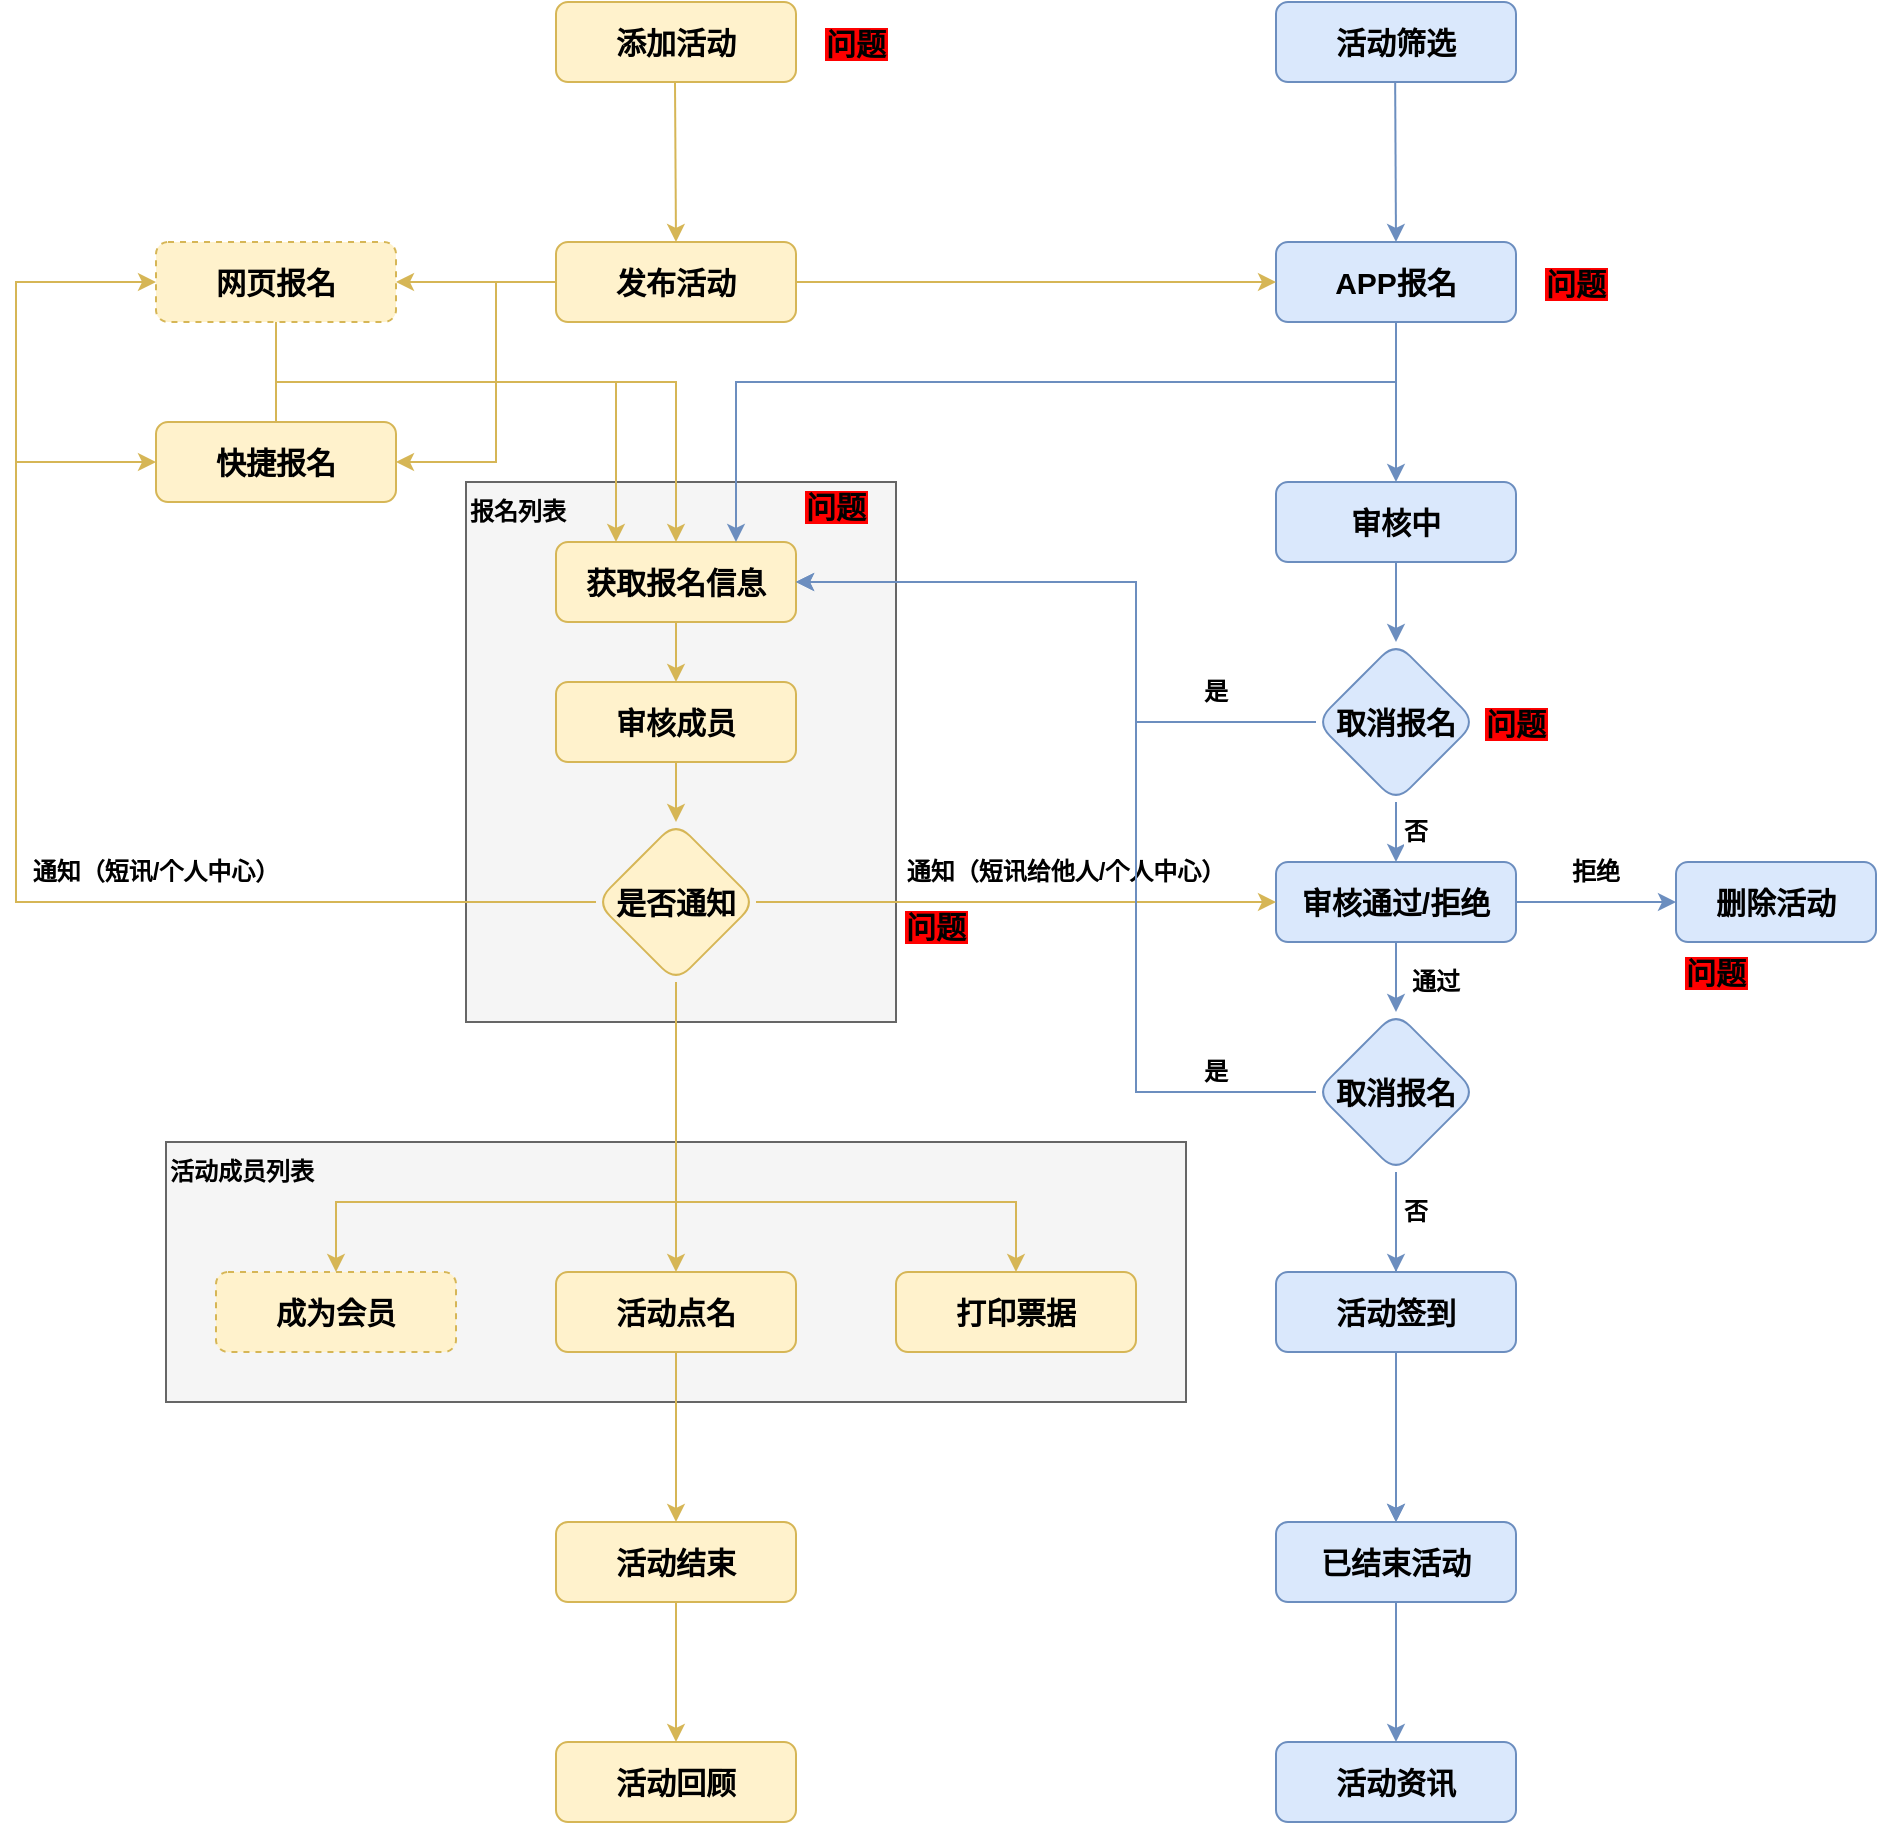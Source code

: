 <mxfile version="16.0.0" type="github">
  <diagram id="C5RBs43oDa-KdzZeNtuy" name="Page-1">
    <mxGraphModel dx="1650" dy="503" grid="1" gridSize="10" guides="1" tooltips="1" connect="1" arrows="1" fold="1" page="1" pageScale="1" pageWidth="827" pageHeight="1169" background="#ffffff" math="0" shadow="0">
      <root>
        <mxCell id="WIyWlLk6GJQsqaUBKTNV-0" />
        <mxCell id="WIyWlLk6GJQsqaUBKTNV-1" parent="WIyWlLk6GJQsqaUBKTNV-0" />
        <mxCell id="WX159TqEyCOsGKeHhvjS-75" value="" style="rounded=1;whiteSpace=wrap;html=1;labelBackgroundColor=#FFFFFF;labelBorderColor=none;fontSize=12;strokeColor=#666666;strokeWidth=1;arcSize=0;fillColor=#f5f5f5;fontColor=#000000;" parent="WIyWlLk6GJQsqaUBKTNV-1" vertex="1">
          <mxGeometry x="-35" y="650" width="510" height="130" as="geometry" />
        </mxCell>
        <mxCell id="WX159TqEyCOsGKeHhvjS-63" value="" style="rounded=1;whiteSpace=wrap;html=1;labelBackgroundColor=#FFFFFF;labelBorderColor=none;fontSize=12;strokeColor=#666666;strokeWidth=1;arcSize=0;fillColor=#f5f5f5;fontColor=#000000;" parent="WIyWlLk6GJQsqaUBKTNV-1" vertex="1">
          <mxGeometry x="115" y="320" width="215" height="270" as="geometry" />
        </mxCell>
        <mxCell id="WIyWlLk6GJQsqaUBKTNV-3" value="添加活动" style="rounded=1;whiteSpace=wrap;html=1;fontSize=15;glass=0;strokeWidth=1;shadow=0;fontStyle=1;fillColor=#fff2cc;strokeColor=#d6b656;fontColor=#000000;" parent="WIyWlLk6GJQsqaUBKTNV-1" vertex="1">
          <mxGeometry x="160" y="80" width="120" height="40" as="geometry" />
        </mxCell>
        <mxCell id="WX159TqEyCOsGKeHhvjS-19" value="" style="edgeStyle=orthogonalEdgeStyle;rounded=0;orthogonalLoop=1;jettySize=auto;html=1;fontSize=12;fillColor=#fff2cc;strokeColor=#d6b656;entryX=1;entryY=0.5;entryDx=0;entryDy=0;fontColor=#000000;" parent="WIyWlLk6GJQsqaUBKTNV-1" source="WIyWlLk6GJQsqaUBKTNV-7" target="WX159TqEyCOsGKeHhvjS-20" edge="1">
          <mxGeometry relative="1" as="geometry">
            <mxPoint x="80" y="220" as="targetPoint" />
          </mxGeometry>
        </mxCell>
        <mxCell id="WX159TqEyCOsGKeHhvjS-29" value="" style="edgeStyle=orthogonalEdgeStyle;rounded=0;orthogonalLoop=1;jettySize=auto;html=1;fontSize=12;endArrow=classic;endFill=1;fillColor=#fff2cc;strokeColor=#d6b656;fontColor=#000000;" parent="WIyWlLk6GJQsqaUBKTNV-1" source="WIyWlLk6GJQsqaUBKTNV-7" target="WX159TqEyCOsGKeHhvjS-28" edge="1">
          <mxGeometry relative="1" as="geometry">
            <Array as="points">
              <mxPoint x="130" y="220" />
              <mxPoint x="130" y="310" />
            </Array>
          </mxGeometry>
        </mxCell>
        <mxCell id="WIyWlLk6GJQsqaUBKTNV-7" value="发布活动" style="rounded=1;whiteSpace=wrap;html=1;fontSize=15;glass=0;strokeWidth=1;shadow=0;fillColor=#fff2cc;strokeColor=#d6b656;fontStyle=1;fontColor=#000000;" parent="WIyWlLk6GJQsqaUBKTNV-1" vertex="1">
          <mxGeometry x="160" y="200" width="120" height="40" as="geometry" />
        </mxCell>
        <mxCell id="WX159TqEyCOsGKeHhvjS-12" value="问题" style="swimlane;fontSize=15;gradientColor=none;opacity=0;fontStyle=1;labelBorderColor=none;labelBackgroundColor=#FF0000;fontColor=#000000;" parent="WIyWlLk6GJQsqaUBKTNV-1" vertex="1" collapsed="1">
          <mxGeometry x="280" y="88.5" width="60" height="23" as="geometry">
            <mxRectangle x="280" y="88.5" width="220" height="170" as="alternateBounds" />
          </mxGeometry>
        </mxCell>
        <mxCell id="WX159TqEyCOsGKeHhvjS-13" value="1. 编辑项重新设计&lt;b&gt;【见详细流程图】&lt;/b&gt;&lt;br&gt;（1）活动基本信息&lt;br&gt;（2）报名填报信息&lt;br&gt;（3）活动限制条件&lt;br&gt;&lt;br&gt;2. 编辑排版重新设计&lt;b&gt;【见蓝湖】&lt;/b&gt;&lt;br&gt;（1）增加封面图、增加排版&amp;nbsp;" style="rounded=0;whiteSpace=wrap;html=1;fontSize=12;gradientColor=none;opacity=0;align=left;verticalAlign=top;" parent="WX159TqEyCOsGKeHhvjS-12" vertex="1">
          <mxGeometry x="20" y="30" width="240" height="110" as="geometry" />
        </mxCell>
        <mxCell id="WX159TqEyCOsGKeHhvjS-14" value="活动筛选" style="rounded=1;whiteSpace=wrap;html=1;fontSize=15;glass=0;strokeWidth=1;shadow=0;fontStyle=1;fillColor=#dae8fc;strokeColor=#6c8ebf;fontColor=#000000;" parent="WIyWlLk6GJQsqaUBKTNV-1" vertex="1">
          <mxGeometry x="520" y="80" width="120" height="40" as="geometry" />
        </mxCell>
        <mxCell id="WX159TqEyCOsGKeHhvjS-34" value="" style="edgeStyle=orthogonalEdgeStyle;rounded=0;orthogonalLoop=1;jettySize=auto;html=1;fontSize=12;endArrow=classic;endFill=1;fillColor=#dae8fc;strokeColor=#6c8ebf;entryX=0.5;entryY=0;entryDx=0;entryDy=0;fontColor=#000000;" parent="WIyWlLk6GJQsqaUBKTNV-1" source="WX159TqEyCOsGKeHhvjS-17" target="WX159TqEyCOsGKeHhvjS-92" edge="1">
          <mxGeometry relative="1" as="geometry" />
        </mxCell>
        <mxCell id="WX159TqEyCOsGKeHhvjS-17" value="APP报名" style="rounded=1;whiteSpace=wrap;html=1;fontSize=15;glass=0;strokeWidth=1;shadow=0;fontStyle=1;fillColor=#dae8fc;strokeColor=#6c8ebf;fontColor=#000000;" parent="WIyWlLk6GJQsqaUBKTNV-1" vertex="1">
          <mxGeometry x="520" y="200" width="120" height="40" as="geometry" />
        </mxCell>
        <mxCell id="WX159TqEyCOsGKeHhvjS-20" value="网页报名" style="rounded=1;whiteSpace=wrap;html=1;fontSize=15;glass=0;strokeWidth=1;shadow=0;fillColor=#fff2cc;strokeColor=#d6b656;fontStyle=1;dashed=1;fontColor=#000000;" parent="WIyWlLk6GJQsqaUBKTNV-1" vertex="1">
          <mxGeometry x="-40" y="200" width="120" height="40" as="geometry" />
        </mxCell>
        <mxCell id="WX159TqEyCOsGKeHhvjS-21" value="" style="endArrow=classic;html=1;rounded=0;fontSize=12;entryX=0.5;entryY=0;entryDx=0;entryDy=0;fillColor=#dae8fc;strokeColor=#6c8ebf;fontColor=#000000;" parent="WIyWlLk6GJQsqaUBKTNV-1" target="WX159TqEyCOsGKeHhvjS-17" edge="1">
          <mxGeometry width="50" height="50" relative="1" as="geometry">
            <mxPoint x="579.58" y="120" as="sourcePoint" />
            <mxPoint x="580" y="200" as="targetPoint" />
          </mxGeometry>
        </mxCell>
        <mxCell id="WX159TqEyCOsGKeHhvjS-27" value="" style="endArrow=classic;html=1;rounded=0;fontSize=12;fillColor=#fff2cc;strokeColor=#d6b656;entryX=0.5;entryY=0;entryDx=0;entryDy=0;fontColor=#000000;" parent="WIyWlLk6GJQsqaUBKTNV-1" target="WIyWlLk6GJQsqaUBKTNV-7" edge="1">
          <mxGeometry width="50" height="50" relative="1" as="geometry">
            <mxPoint x="219.5" y="120" as="sourcePoint" />
            <mxPoint x="219.5" y="190" as="targetPoint" />
          </mxGeometry>
        </mxCell>
        <mxCell id="WX159TqEyCOsGKeHhvjS-28" value="快捷报名" style="whiteSpace=wrap;html=1;fontSize=15;fillColor=#fff2cc;strokeColor=#d6b656;rounded=1;glass=0;strokeWidth=1;shadow=0;fontStyle=1;fontColor=#000000;" parent="WIyWlLk6GJQsqaUBKTNV-1" vertex="1">
          <mxGeometry x="-40" y="290" width="120" height="40" as="geometry" />
        </mxCell>
        <mxCell id="WX159TqEyCOsGKeHhvjS-31" value="审核成员" style="whiteSpace=wrap;html=1;fontSize=15;fillColor=#fff2cc;strokeColor=#d6b656;rounded=1;glass=0;strokeWidth=1;shadow=0;fontStyle=1;fontColor=#000000;" parent="WIyWlLk6GJQsqaUBKTNV-1" vertex="1">
          <mxGeometry x="160" y="420" width="120" height="40" as="geometry" />
        </mxCell>
        <mxCell id="WX159TqEyCOsGKeHhvjS-81" value="" style="edgeStyle=orthogonalEdgeStyle;rounded=0;orthogonalLoop=1;jettySize=auto;html=1;fontSize=12;endArrow=classic;endFill=1;fillColor=#dae8fc;strokeColor=#6c8ebf;exitX=0.5;exitY=1;exitDx=0;exitDy=0;fontColor=#000000;" parent="WIyWlLk6GJQsqaUBKTNV-1" source="WX159TqEyCOsGKeHhvjS-84" target="WX159TqEyCOsGKeHhvjS-80" edge="1">
          <mxGeometry relative="1" as="geometry" />
        </mxCell>
        <mxCell id="WX159TqEyCOsGKeHhvjS-85" value="" style="edgeStyle=orthogonalEdgeStyle;rounded=0;orthogonalLoop=1;jettySize=auto;html=1;fontSize=12;endArrow=classic;endFill=1;fillColor=#dae8fc;strokeColor=#6c8ebf;entryX=0.5;entryY=0;entryDx=0;entryDy=0;fontColor=#000000;" parent="WIyWlLk6GJQsqaUBKTNV-1" source="WX159TqEyCOsGKeHhvjS-33" target="WX159TqEyCOsGKeHhvjS-84" edge="1">
          <mxGeometry relative="1" as="geometry">
            <Array as="points" />
          </mxGeometry>
        </mxCell>
        <mxCell id="WX159TqEyCOsGKeHhvjS-93" value="" style="edgeStyle=orthogonalEdgeStyle;rounded=0;orthogonalLoop=1;jettySize=auto;html=1;fontSize=12;endArrow=classic;endFill=1;exitX=0.5;exitY=1;exitDx=0;exitDy=0;entryX=0.5;entryY=0;entryDx=0;entryDy=0;fillColor=#dae8fc;strokeColor=#6c8ebf;fontColor=#000000;" parent="WIyWlLk6GJQsqaUBKTNV-1" source="WX159TqEyCOsGKeHhvjS-101" target="WX159TqEyCOsGKeHhvjS-33" edge="1">
          <mxGeometry relative="1" as="geometry">
            <mxPoint x="620" y="460" as="targetPoint" />
          </mxGeometry>
        </mxCell>
        <mxCell id="WX159TqEyCOsGKeHhvjS-33" value="审核通过/拒绝" style="rounded=1;whiteSpace=wrap;html=1;fontSize=15;fillColor=#dae8fc;strokeColor=#6c8ebf;glass=0;strokeWidth=1;shadow=0;fontStyle=1;fontColor=#000000;" parent="WIyWlLk6GJQsqaUBKTNV-1" vertex="1">
          <mxGeometry x="520" y="510" width="120" height="40" as="geometry" />
        </mxCell>
        <mxCell id="WX159TqEyCOsGKeHhvjS-38" value="" style="endArrow=classic;html=1;rounded=0;fontSize=12;entryX=0;entryY=0.5;entryDx=0;entryDy=0;fillColor=#fff2cc;strokeColor=#d6b656;exitX=0;exitY=0.5;exitDx=0;exitDy=0;fontColor=#000000;" parent="WIyWlLk6GJQsqaUBKTNV-1" source="WX159TqEyCOsGKeHhvjS-88" target="WX159TqEyCOsGKeHhvjS-28" edge="1">
          <mxGeometry width="50" height="50" relative="1" as="geometry">
            <mxPoint x="310" y="460" as="sourcePoint" />
            <mxPoint x="360" y="410" as="targetPoint" />
            <Array as="points">
              <mxPoint x="-110" y="530" />
              <mxPoint x="-110" y="370" />
              <mxPoint x="-110" y="310" />
            </Array>
          </mxGeometry>
        </mxCell>
        <mxCell id="WX159TqEyCOsGKeHhvjS-39" value="" style="endArrow=classic;html=1;rounded=0;fontSize=12;entryX=0;entryY=0.5;entryDx=0;entryDy=0;fillColor=#fff2cc;strokeColor=#d6b656;exitX=0;exitY=0.5;exitDx=0;exitDy=0;fontColor=#000000;" parent="WIyWlLk6GJQsqaUBKTNV-1" source="WX159TqEyCOsGKeHhvjS-88" target="WX159TqEyCOsGKeHhvjS-20" edge="1">
          <mxGeometry width="50" height="50" relative="1" as="geometry">
            <mxPoint x="70" y="360" as="sourcePoint" />
            <mxPoint x="120" y="310" as="targetPoint" />
            <Array as="points">
              <mxPoint x="-110" y="530" />
              <mxPoint x="-110" y="310" />
              <mxPoint x="-110" y="220" />
            </Array>
          </mxGeometry>
        </mxCell>
        <mxCell id="WX159TqEyCOsGKeHhvjS-40" value="通知（短讯/个人中心）" style="text;html=1;align=center;verticalAlign=middle;whiteSpace=wrap;rounded=0;labelBackgroundColor=#FFFFFF;labelBorderColor=none;fontSize=12;opacity=0;fontStyle=1;fontColor=#000000;" parent="WIyWlLk6GJQsqaUBKTNV-1" vertex="1">
          <mxGeometry x="-110" y="500" width="140" height="30" as="geometry" />
        </mxCell>
        <mxCell id="WX159TqEyCOsGKeHhvjS-41" value="" style="endArrow=classic;html=1;rounded=0;fontSize=12;entryX=0;entryY=0.5;entryDx=0;entryDy=0;fillColor=#fff2cc;strokeColor=#d6b656;exitX=1;exitY=0.5;exitDx=0;exitDy=0;fontColor=#000000;" parent="WIyWlLk6GJQsqaUBKTNV-1" source="WX159TqEyCOsGKeHhvjS-88" target="WX159TqEyCOsGKeHhvjS-33" edge="1">
          <mxGeometry width="50" height="50" relative="1" as="geometry">
            <mxPoint x="280" y="360" as="sourcePoint" />
            <mxPoint x="330" y="310" as="targetPoint" />
          </mxGeometry>
        </mxCell>
        <mxCell id="WX159TqEyCOsGKeHhvjS-44" value="通知（短讯给他人/个人中心）" style="text;html=1;align=center;verticalAlign=middle;whiteSpace=wrap;rounded=0;labelBackgroundColor=#FFFFFF;labelBorderColor=none;fontSize=12;opacity=0;fontStyle=1;fontColor=#000000;" parent="WIyWlLk6GJQsqaUBKTNV-1" vertex="1">
          <mxGeometry x="330" y="500" width="170" height="30" as="geometry" />
        </mxCell>
        <mxCell id="WX159TqEyCOsGKeHhvjS-50" value="" style="edgeStyle=orthogonalEdgeStyle;rounded=0;orthogonalLoop=1;jettySize=auto;html=1;fontSize=12;endArrow=classic;endFill=1;fillColor=#fff2cc;strokeColor=#d6b656;exitX=0.5;exitY=1;exitDx=0;exitDy=0;fontColor=#000000;" parent="WIyWlLk6GJQsqaUBKTNV-1" source="WX159TqEyCOsGKeHhvjS-67" target="WX159TqEyCOsGKeHhvjS-49" edge="1">
          <mxGeometry relative="1" as="geometry">
            <mxPoint x="220" y="1060" as="sourcePoint" />
          </mxGeometry>
        </mxCell>
        <mxCell id="WX159TqEyCOsGKeHhvjS-52" value="" style="edgeStyle=orthogonalEdgeStyle;rounded=0;orthogonalLoop=1;jettySize=auto;html=1;fontSize=12;endArrow=classic;endFill=1;fillColor=#fff2cc;strokeColor=#d6b656;fontColor=#000000;" parent="WIyWlLk6GJQsqaUBKTNV-1" source="WX159TqEyCOsGKeHhvjS-49" target="WX159TqEyCOsGKeHhvjS-51" edge="1">
          <mxGeometry relative="1" as="geometry" />
        </mxCell>
        <mxCell id="WX159TqEyCOsGKeHhvjS-49" value="活动结束" style="whiteSpace=wrap;html=1;fontSize=15;fillColor=#fff2cc;strokeColor=#d6b656;rounded=1;glass=0;strokeWidth=1;shadow=0;fontStyle=1;fontColor=#000000;" parent="WIyWlLk6GJQsqaUBKTNV-1" vertex="1">
          <mxGeometry x="160" y="840" width="120" height="40" as="geometry" />
        </mxCell>
        <mxCell id="WX159TqEyCOsGKeHhvjS-51" value="活动回顾" style="whiteSpace=wrap;html=1;fontSize=15;fillColor=#fff2cc;strokeColor=#d6b656;rounded=1;glass=0;strokeWidth=1;shadow=0;fontStyle=1;fontColor=#000000;" parent="WIyWlLk6GJQsqaUBKTNV-1" vertex="1">
          <mxGeometry x="160" y="950" width="120" height="40" as="geometry" />
        </mxCell>
        <mxCell id="WX159TqEyCOsGKeHhvjS-53" value="" style="endArrow=classic;html=1;rounded=0;fontSize=12;exitX=1;exitY=0.5;exitDx=0;exitDy=0;entryX=0;entryY=0.5;entryDx=0;entryDy=0;fillColor=#fff2cc;strokeColor=#d6b656;fontColor=#000000;" parent="WIyWlLk6GJQsqaUBKTNV-1" source="WIyWlLk6GJQsqaUBKTNV-7" target="WX159TqEyCOsGKeHhvjS-17" edge="1">
          <mxGeometry width="50" height="50" relative="1" as="geometry">
            <mxPoint x="290" y="260" as="sourcePoint" />
            <mxPoint x="340" y="210" as="targetPoint" />
          </mxGeometry>
        </mxCell>
        <mxCell id="WX159TqEyCOsGKeHhvjS-54" value="获取报名信息" style="whiteSpace=wrap;html=1;fontSize=15;fillColor=#fff2cc;strokeColor=#d6b656;rounded=1;glass=0;strokeWidth=1;shadow=0;fontStyle=1;fontColor=#000000;" parent="WIyWlLk6GJQsqaUBKTNV-1" vertex="1">
          <mxGeometry x="160" y="350" width="120" height="40" as="geometry" />
        </mxCell>
        <mxCell id="WX159TqEyCOsGKeHhvjS-56" value="" style="endArrow=classic;html=1;rounded=0;fontSize=12;exitX=0.5;exitY=1;exitDx=0;exitDy=0;entryX=0.5;entryY=0;entryDx=0;entryDy=0;fillColor=#fff2cc;strokeColor=#d6b656;fontColor=#000000;" parent="WIyWlLk6GJQsqaUBKTNV-1" source="WX159TqEyCOsGKeHhvjS-20" target="WX159TqEyCOsGKeHhvjS-54" edge="1">
          <mxGeometry width="50" height="50" relative="1" as="geometry">
            <mxPoint x="230" y="360" as="sourcePoint" />
            <mxPoint x="280" y="310" as="targetPoint" />
            <Array as="points">
              <mxPoint x="20" y="270" />
              <mxPoint x="220" y="270" />
            </Array>
          </mxGeometry>
        </mxCell>
        <mxCell id="WX159TqEyCOsGKeHhvjS-57" value="" style="endArrow=classic;html=1;rounded=0;fontSize=12;exitX=0.5;exitY=0;exitDx=0;exitDy=0;entryX=0.25;entryY=0;entryDx=0;entryDy=0;fillColor=#fff2cc;strokeColor=#d6b656;fontColor=#000000;" parent="WIyWlLk6GJQsqaUBKTNV-1" source="WX159TqEyCOsGKeHhvjS-28" target="WX159TqEyCOsGKeHhvjS-54" edge="1">
          <mxGeometry width="50" height="50" relative="1" as="geometry">
            <mxPoint x="230" y="360" as="sourcePoint" />
            <mxPoint x="280" y="310" as="targetPoint" />
            <Array as="points">
              <mxPoint x="20" y="270" />
              <mxPoint x="190" y="270" />
              <mxPoint x="190" y="290" />
              <mxPoint x="190" y="310" />
            </Array>
          </mxGeometry>
        </mxCell>
        <mxCell id="WX159TqEyCOsGKeHhvjS-58" value="" style="endArrow=classic;html=1;rounded=0;fontSize=12;exitX=0.5;exitY=1;exitDx=0;exitDy=0;fillColor=#dae8fc;strokeColor=#6c8ebf;entryX=0.75;entryY=0;entryDx=0;entryDy=0;fontColor=#000000;" parent="WIyWlLk6GJQsqaUBKTNV-1" source="WX159TqEyCOsGKeHhvjS-17" target="WX159TqEyCOsGKeHhvjS-54" edge="1">
          <mxGeometry width="50" height="50" relative="1" as="geometry">
            <mxPoint x="230" y="360" as="sourcePoint" />
            <mxPoint x="220" y="330" as="targetPoint" />
            <Array as="points">
              <mxPoint x="580" y="270" />
              <mxPoint x="250" y="270" />
            </Array>
          </mxGeometry>
        </mxCell>
        <mxCell id="WX159TqEyCOsGKeHhvjS-59" value="" style="endArrow=classic;html=1;rounded=0;fontSize=12;exitX=0.5;exitY=1;exitDx=0;exitDy=0;entryX=0.5;entryY=0;entryDx=0;entryDy=0;fillColor=#fff2cc;strokeColor=#d6b656;fontColor=#000000;" parent="WIyWlLk6GJQsqaUBKTNV-1" source="WX159TqEyCOsGKeHhvjS-54" target="WX159TqEyCOsGKeHhvjS-31" edge="1">
          <mxGeometry width="50" height="50" relative="1" as="geometry">
            <mxPoint x="230" y="460" as="sourcePoint" />
            <mxPoint x="280" y="410" as="targetPoint" />
          </mxGeometry>
        </mxCell>
        <mxCell id="WX159TqEyCOsGKeHhvjS-66" value="报名列表" style="text;html=1;strokeColor=none;fillColor=none;align=left;verticalAlign=middle;whiteSpace=wrap;rounded=0;labelBackgroundColor=none;labelBorderColor=none;fontSize=12;fontStyle=1;fontColor=#000000;" parent="WIyWlLk6GJQsqaUBKTNV-1" vertex="1">
          <mxGeometry x="115" y="320" width="80" height="30" as="geometry" />
        </mxCell>
        <mxCell id="WX159TqEyCOsGKeHhvjS-67" value="活动点名" style="whiteSpace=wrap;html=1;fontSize=15;fillColor=#fff2cc;strokeColor=#d6b656;rounded=1;glass=0;strokeWidth=1;shadow=0;fontStyle=1;fontColor=#000000;" parent="WIyWlLk6GJQsqaUBKTNV-1" vertex="1">
          <mxGeometry x="160" y="715" width="120" height="40" as="geometry" />
        </mxCell>
        <mxCell id="WX159TqEyCOsGKeHhvjS-71" value="成为会员" style="whiteSpace=wrap;html=1;fontSize=15;fillColor=#fff2cc;strokeColor=#d6b656;rounded=1;glass=0;strokeWidth=1;shadow=0;fontStyle=1;dashed=1;fontColor=#000000;" parent="WIyWlLk6GJQsqaUBKTNV-1" vertex="1">
          <mxGeometry x="-10" y="715" width="120" height="40" as="geometry" />
        </mxCell>
        <mxCell id="WX159TqEyCOsGKeHhvjS-72" value="打印票据" style="whiteSpace=wrap;html=1;fontSize=15;fillColor=#fff2cc;strokeColor=#d6b656;rounded=1;glass=0;strokeWidth=1;shadow=0;fontStyle=1;fontColor=#000000;" parent="WIyWlLk6GJQsqaUBKTNV-1" vertex="1">
          <mxGeometry x="330" y="715" width="120" height="40" as="geometry" />
        </mxCell>
        <mxCell id="WX159TqEyCOsGKeHhvjS-73" value="" style="endArrow=classic;html=1;rounded=0;fontSize=12;exitX=0.5;exitY=1;exitDx=0;exitDy=0;entryX=0.5;entryY=0;entryDx=0;entryDy=0;fillColor=#fff2cc;strokeColor=#d6b656;fontColor=#000000;" parent="WIyWlLk6GJQsqaUBKTNV-1" source="WX159TqEyCOsGKeHhvjS-88" target="WX159TqEyCOsGKeHhvjS-71" edge="1">
          <mxGeometry width="50" height="50" relative="1" as="geometry">
            <mxPoint x="230" y="560" as="sourcePoint" />
            <mxPoint x="280" y="510" as="targetPoint" />
            <Array as="points">
              <mxPoint x="220" y="680" />
              <mxPoint x="50" y="680" />
            </Array>
          </mxGeometry>
        </mxCell>
        <mxCell id="WX159TqEyCOsGKeHhvjS-74" value="" style="endArrow=classic;html=1;rounded=0;fontSize=12;entryX=0.5;entryY=0;entryDx=0;entryDy=0;fillColor=#fff2cc;strokeColor=#d6b656;exitX=0.5;exitY=1;exitDx=0;exitDy=0;fontColor=#000000;" parent="WIyWlLk6GJQsqaUBKTNV-1" source="WX159TqEyCOsGKeHhvjS-88" target="WX159TqEyCOsGKeHhvjS-72" edge="1">
          <mxGeometry width="50" height="50" relative="1" as="geometry">
            <mxPoint x="220" y="690" as="sourcePoint" />
            <mxPoint x="280" y="710" as="targetPoint" />
            <Array as="points">
              <mxPoint x="220" y="680" />
              <mxPoint x="390" y="680" />
            </Array>
          </mxGeometry>
        </mxCell>
        <mxCell id="WX159TqEyCOsGKeHhvjS-76" value="活动成员列表" style="text;html=1;strokeColor=none;fillColor=none;align=left;verticalAlign=middle;whiteSpace=wrap;rounded=0;labelBackgroundColor=none;labelBorderColor=none;fontSize=12;fontStyle=1;fontColor=#000000;" parent="WIyWlLk6GJQsqaUBKTNV-1" vertex="1">
          <mxGeometry x="-35" y="650" width="95" height="30" as="geometry" />
        </mxCell>
        <mxCell id="WX159TqEyCOsGKeHhvjS-83" value="" style="edgeStyle=orthogonalEdgeStyle;rounded=0;orthogonalLoop=1;jettySize=auto;html=1;fontSize=12;endArrow=classic;endFill=1;fillColor=#dae8fc;strokeColor=#6c8ebf;fontColor=#000000;" parent="WIyWlLk6GJQsqaUBKTNV-1" source="WX159TqEyCOsGKeHhvjS-80" target="WX159TqEyCOsGKeHhvjS-82" edge="1">
          <mxGeometry relative="1" as="geometry" />
        </mxCell>
        <mxCell id="WX159TqEyCOsGKeHhvjS-80" value="已结束活动" style="whiteSpace=wrap;html=1;fontSize=15;fillColor=#dae8fc;strokeColor=#6c8ebf;rounded=1;glass=0;strokeWidth=1;shadow=0;fontStyle=1;fontColor=#000000;" parent="WIyWlLk6GJQsqaUBKTNV-1" vertex="1">
          <mxGeometry x="520" y="840" width="120" height="40" as="geometry" />
        </mxCell>
        <mxCell id="WX159TqEyCOsGKeHhvjS-82" value="活动资讯" style="whiteSpace=wrap;html=1;fontSize=15;fillColor=#dae8fc;strokeColor=#6c8ebf;rounded=1;glass=0;strokeWidth=1;shadow=0;fontStyle=1;fontColor=#000000;" parent="WIyWlLk6GJQsqaUBKTNV-1" vertex="1">
          <mxGeometry x="520" y="950" width="120" height="40" as="geometry" />
        </mxCell>
        <mxCell id="WX159TqEyCOsGKeHhvjS-96" value="" style="edgeStyle=orthogonalEdgeStyle;rounded=0;orthogonalLoop=1;jettySize=auto;html=1;fontSize=12;endArrow=classic;endFill=1;fillColor=#dae8fc;strokeColor=#6c8ebf;fontColor=#000000;" parent="WIyWlLk6GJQsqaUBKTNV-1" source="WX159TqEyCOsGKeHhvjS-84" target="WX159TqEyCOsGKeHhvjS-95" edge="1">
          <mxGeometry relative="1" as="geometry" />
        </mxCell>
        <mxCell id="WX159TqEyCOsGKeHhvjS-84" value="取消报名" style="rhombus;whiteSpace=wrap;html=1;fontSize=15;fillColor=#dae8fc;strokeColor=#6c8ebf;rounded=1;glass=0;strokeWidth=1;shadow=0;fontStyle=1;fontColor=#000000;" parent="WIyWlLk6GJQsqaUBKTNV-1" vertex="1">
          <mxGeometry x="540" y="585" width="80" height="80" as="geometry" />
        </mxCell>
        <mxCell id="WX159TqEyCOsGKeHhvjS-88" value="是否通知" style="rhombus;whiteSpace=wrap;html=1;fontSize=15;fillColor=#fff2cc;strokeColor=#d6b656;rounded=1;glass=0;strokeWidth=1;shadow=0;fontStyle=1;fontColor=#000000;" parent="WIyWlLk6GJQsqaUBKTNV-1" vertex="1">
          <mxGeometry x="180" y="490" width="80" height="80" as="geometry" />
        </mxCell>
        <mxCell id="WX159TqEyCOsGKeHhvjS-102" value="" style="edgeStyle=orthogonalEdgeStyle;rounded=0;orthogonalLoop=1;jettySize=auto;html=1;fontSize=12;endArrow=classic;endFill=1;fillColor=#dae8fc;strokeColor=#6c8ebf;fontColor=#000000;" parent="WIyWlLk6GJQsqaUBKTNV-1" source="WX159TqEyCOsGKeHhvjS-92" target="WX159TqEyCOsGKeHhvjS-101" edge="1">
          <mxGeometry relative="1" as="geometry" />
        </mxCell>
        <mxCell id="WX159TqEyCOsGKeHhvjS-92" value="审核中" style="whiteSpace=wrap;html=1;fontSize=15;fillColor=#dae8fc;strokeColor=#6c8ebf;rounded=1;glass=0;strokeWidth=1;shadow=0;fontStyle=1;fontColor=#000000;" parent="WIyWlLk6GJQsqaUBKTNV-1" vertex="1">
          <mxGeometry x="520" y="320" width="120" height="40" as="geometry" />
        </mxCell>
        <mxCell id="WX159TqEyCOsGKeHhvjS-97" value="" style="edgeStyle=orthogonalEdgeStyle;rounded=0;orthogonalLoop=1;jettySize=auto;html=1;fontSize=12;endArrow=classic;endFill=1;fillColor=#dae8fc;strokeColor=#6c8ebf;fontColor=#000000;" parent="WIyWlLk6GJQsqaUBKTNV-1" source="WX159TqEyCOsGKeHhvjS-95" target="WX159TqEyCOsGKeHhvjS-80" edge="1">
          <mxGeometry relative="1" as="geometry" />
        </mxCell>
        <mxCell id="WX159TqEyCOsGKeHhvjS-95" value="活动签到" style="whiteSpace=wrap;html=1;fontSize=15;fillColor=#dae8fc;strokeColor=#6c8ebf;rounded=1;glass=0;strokeWidth=1;shadow=0;fontStyle=1;fontColor=#000000;" parent="WIyWlLk6GJQsqaUBKTNV-1" vertex="1">
          <mxGeometry x="520" y="715" width="120" height="40" as="geometry" />
        </mxCell>
        <mxCell id="WX159TqEyCOsGKeHhvjS-98" value="" style="endArrow=classic;html=1;rounded=0;fontSize=12;exitX=0;exitY=0.5;exitDx=0;exitDy=0;entryX=1;entryY=0.5;entryDx=0;entryDy=0;fillColor=#dae8fc;strokeColor=#6c8ebf;fontColor=#000000;" parent="WIyWlLk6GJQsqaUBKTNV-1" source="WX159TqEyCOsGKeHhvjS-84" target="WX159TqEyCOsGKeHhvjS-54" edge="1">
          <mxGeometry width="50" height="50" relative="1" as="geometry">
            <mxPoint x="430" y="560" as="sourcePoint" />
            <mxPoint x="480" y="510" as="targetPoint" />
            <Array as="points">
              <mxPoint x="450" y="625" />
              <mxPoint x="450" y="370" />
            </Array>
          </mxGeometry>
        </mxCell>
        <mxCell id="WX159TqEyCOsGKeHhvjS-99" value="是" style="text;html=1;align=center;verticalAlign=middle;whiteSpace=wrap;rounded=0;labelBackgroundColor=#FFFFFF;labelBorderColor=none;fontSize=12;opacity=0;fontStyle=1;fontColor=#000000;" parent="WIyWlLk6GJQsqaUBKTNV-1" vertex="1">
          <mxGeometry x="460" y="600" width="60" height="30" as="geometry" />
        </mxCell>
        <mxCell id="WX159TqEyCOsGKeHhvjS-100" value="否" style="text;html=1;align=center;verticalAlign=middle;whiteSpace=wrap;rounded=0;labelBackgroundColor=#FFFFFF;labelBorderColor=none;fontSize=12;opacity=0;fontStyle=1;fontColor=#000000;" parent="WIyWlLk6GJQsqaUBKTNV-1" vertex="1">
          <mxGeometry x="560" y="670" width="60" height="30" as="geometry" />
        </mxCell>
        <mxCell id="WX159TqEyCOsGKeHhvjS-101" value="取消报名" style="rhombus;whiteSpace=wrap;html=1;fontSize=15;fillColor=#dae8fc;strokeColor=#6c8ebf;rounded=1;glass=0;strokeWidth=1;shadow=0;fontStyle=1;fontColor=#000000;" parent="WIyWlLk6GJQsqaUBKTNV-1" vertex="1">
          <mxGeometry x="540" y="400" width="80" height="80" as="geometry" />
        </mxCell>
        <mxCell id="WX159TqEyCOsGKeHhvjS-103" value="" style="endArrow=classic;html=1;rounded=0;fontSize=12;exitX=0;exitY=0.5;exitDx=0;exitDy=0;entryX=1;entryY=0.5;entryDx=0;entryDy=0;fillColor=#dae8fc;strokeColor=#6c8ebf;fontColor=#000000;" parent="WIyWlLk6GJQsqaUBKTNV-1" source="WX159TqEyCOsGKeHhvjS-101" target="WX159TqEyCOsGKeHhvjS-54" edge="1">
          <mxGeometry width="50" height="50" relative="1" as="geometry">
            <mxPoint x="430" y="460" as="sourcePoint" />
            <mxPoint x="480" y="410" as="targetPoint" />
            <Array as="points">
              <mxPoint x="450" y="440" />
              <mxPoint x="450" y="370" />
            </Array>
          </mxGeometry>
        </mxCell>
        <mxCell id="WX159TqEyCOsGKeHhvjS-104" value="是" style="text;html=1;align=center;verticalAlign=middle;whiteSpace=wrap;rounded=0;labelBackgroundColor=#FFFFFF;labelBorderColor=none;fontSize=12;opacity=0;fontStyle=1;fontColor=#000000;" parent="WIyWlLk6GJQsqaUBKTNV-1" vertex="1">
          <mxGeometry x="460" y="410" width="60" height="30" as="geometry" />
        </mxCell>
        <mxCell id="WX159TqEyCOsGKeHhvjS-105" value="否" style="text;html=1;align=center;verticalAlign=middle;whiteSpace=wrap;rounded=0;labelBackgroundColor=#FFFFFF;labelBorderColor=none;fontSize=12;opacity=0;fontStyle=1;fontColor=#000000;" parent="WIyWlLk6GJQsqaUBKTNV-1" vertex="1">
          <mxGeometry x="560" y="480" width="60" height="30" as="geometry" />
        </mxCell>
        <mxCell id="WX159TqEyCOsGKeHhvjS-106" value="" style="endArrow=classic;html=1;rounded=0;fontSize=12;exitX=0.5;exitY=1;exitDx=0;exitDy=0;fillColor=#fff2cc;strokeColor=#d6b656;fontColor=#000000;" parent="WIyWlLk6GJQsqaUBKTNV-1" source="WX159TqEyCOsGKeHhvjS-31" target="WX159TqEyCOsGKeHhvjS-88" edge="1">
          <mxGeometry width="50" height="50" relative="1" as="geometry">
            <mxPoint x="230" y="400" as="sourcePoint" />
            <mxPoint x="230" y="430" as="targetPoint" />
          </mxGeometry>
        </mxCell>
        <mxCell id="WX159TqEyCOsGKeHhvjS-107" value="" style="endArrow=classic;html=1;rounded=0;fontSize=12;exitX=0.5;exitY=1;exitDx=0;exitDy=0;entryX=0.5;entryY=0;entryDx=0;entryDy=0;fillColor=#fff2cc;strokeColor=#d6b656;fontColor=#000000;" parent="WIyWlLk6GJQsqaUBKTNV-1" source="WX159TqEyCOsGKeHhvjS-88" target="WX159TqEyCOsGKeHhvjS-67" edge="1">
          <mxGeometry width="50" height="50" relative="1" as="geometry">
            <mxPoint x="410" y="660" as="sourcePoint" />
            <mxPoint x="460" y="610" as="targetPoint" />
          </mxGeometry>
        </mxCell>
        <mxCell id="WX159TqEyCOsGKeHhvjS-108" value="通过" style="text;html=1;align=center;verticalAlign=middle;whiteSpace=wrap;rounded=0;labelBackgroundColor=#FFFFFF;labelBorderColor=none;fontSize=12;opacity=0;fontStyle=1;fontColor=#000000;" parent="WIyWlLk6GJQsqaUBKTNV-1" vertex="1">
          <mxGeometry x="570" y="555" width="60" height="30" as="geometry" />
        </mxCell>
        <mxCell id="WX159TqEyCOsGKeHhvjS-111" value="拒绝" style="text;html=1;align=center;verticalAlign=middle;whiteSpace=wrap;rounded=0;labelBackgroundColor=#FFFFFF;labelBorderColor=none;fontSize=12;opacity=0;fontStyle=1;fontColor=#000000;" parent="WIyWlLk6GJQsqaUBKTNV-1" vertex="1">
          <mxGeometry x="650" y="500" width="60" height="30" as="geometry" />
        </mxCell>
        <mxCell id="WX159TqEyCOsGKeHhvjS-112" value="删除活动" style="rounded=1;whiteSpace=wrap;html=1;fontSize=15;fillColor=#dae8fc;strokeColor=#6c8ebf;glass=0;strokeWidth=1;shadow=0;fontStyle=1;fontColor=#000000;" parent="WIyWlLk6GJQsqaUBKTNV-1" vertex="1">
          <mxGeometry x="720" y="510" width="100" height="40" as="geometry" />
        </mxCell>
        <mxCell id="WX159TqEyCOsGKeHhvjS-113" value="" style="endArrow=classic;html=1;rounded=0;fontSize=12;exitX=1;exitY=0.5;exitDx=0;exitDy=0;entryX=0;entryY=0.5;entryDx=0;entryDy=0;fillColor=#dae8fc;strokeColor=#6c8ebf;fontColor=#000000;" parent="WIyWlLk6GJQsqaUBKTNV-1" source="WX159TqEyCOsGKeHhvjS-33" target="WX159TqEyCOsGKeHhvjS-112" edge="1">
          <mxGeometry width="50" height="50" relative="1" as="geometry">
            <mxPoint x="410" y="560" as="sourcePoint" />
            <mxPoint x="460" y="510" as="targetPoint" />
          </mxGeometry>
        </mxCell>
        <mxCell id="n0-gr-YXGU3YrfHo3i9w-1" value="问题" style="swimlane;fontSize=15;gradientColor=none;opacity=0;fontStyle=1;labelBorderColor=none;labelBackgroundColor=#FF0000;fontColor=#000000;" parent="WIyWlLk6GJQsqaUBKTNV-1" vertex="1" collapsed="1">
          <mxGeometry x="640" y="208.5" width="60" height="23" as="geometry">
            <mxRectangle x="640" y="208.5" width="220" height="191.5" as="alternateBounds" />
          </mxGeometry>
        </mxCell>
        <mxCell id="n0-gr-YXGU3YrfHo3i9w-2" value="1. 是否增加非会员在小程序报名活动&lt;br&gt;&lt;br&gt;2. 此处分为为自己报名、为他人报名，为他人报名的情况需要以短讯的方式通知他人，小程序使用者在个人中心收到通知。&lt;br&gt;&lt;br&gt;3. 会员、非会员报名逻辑整理&lt;b&gt;【见详细流程图】。&lt;/b&gt;" style="rounded=0;whiteSpace=wrap;html=1;fontSize=12;gradientColor=none;opacity=0;align=left;verticalAlign=top;fontColor=#000000;" parent="n0-gr-YXGU3YrfHo3i9w-1" vertex="1">
          <mxGeometry x="20" y="30" width="180" height="110" as="geometry" />
        </mxCell>
        <mxCell id="n0-gr-YXGU3YrfHo3i9w-5" value="问题" style="swimlane;fontSize=15;gradientColor=none;opacity=0;fontStyle=1;labelBorderColor=none;labelBackgroundColor=#FF0000;fontColor=#000000;" parent="WIyWlLk6GJQsqaUBKTNV-1" vertex="1" collapsed="1">
          <mxGeometry x="320" y="530" width="60" height="23" as="geometry">
            <mxRectangle x="320" y="530" width="200" height="191.5" as="alternateBounds" />
          </mxGeometry>
        </mxCell>
        <mxCell id="n0-gr-YXGU3YrfHo3i9w-6" value="1. 报名列表建议加入是否为会员、通过什么方式报名。未以“为自己报名”方式的会员，可用短讯通知审核结果。&lt;br&gt;2.&amp;nbsp;短讯通知应开放给未使用小程序的非会员。" style="rounded=0;whiteSpace=wrap;html=1;fontSize=12;gradientColor=none;opacity=0;align=left;verticalAlign=top;" parent="n0-gr-YXGU3YrfHo3i9w-5" vertex="1">
          <mxGeometry x="10" y="20.75" width="160" height="110" as="geometry" />
        </mxCell>
        <mxCell id="PyewcUp1_fF9FZebxI-6-1" value="问题" style="swimlane;fontSize=15;gradientColor=none;opacity=0;fontStyle=1;labelBorderColor=none;labelBackgroundColor=#FF0000;fontColor=#000000;" vertex="1" collapsed="1" parent="WIyWlLk6GJQsqaUBKTNV-1">
          <mxGeometry x="270" y="320" width="60" height="23" as="geometry">
            <mxRectangle x="270" y="320" width="100" height="90" as="alternateBounds" />
          </mxGeometry>
        </mxCell>
        <mxCell id="PyewcUp1_fF9FZebxI-6-2" value="1. 报名列表包括通过各种方式报名的人员。" style="rounded=0;whiteSpace=wrap;html=1;fontSize=12;gradientColor=none;opacity=0;align=left;verticalAlign=top;" vertex="1" parent="PyewcUp1_fF9FZebxI-6-1">
          <mxGeometry x="10" y="20.75" width="70" height="49.25" as="geometry" />
        </mxCell>
        <mxCell id="PyewcUp1_fF9FZebxI-6-5" value="问题" style="swimlane;fontSize=15;gradientColor=none;opacity=0;fontStyle=1;labelBorderColor=none;labelBackgroundColor=#FF0000;fontColor=#000000;" vertex="1" collapsed="1" parent="WIyWlLk6GJQsqaUBKTNV-1">
          <mxGeometry x="610" y="428.5" width="60" height="23" as="geometry">
            <mxRectangle x="610" y="428.5" width="150" height="101.5" as="alternateBounds" />
          </mxGeometry>
        </mxCell>
        <mxCell id="PyewcUp1_fF9FZebxI-6-6" value="增加取消报名功能" style="rounded=0;whiteSpace=wrap;html=1;fontSize=12;gradientColor=none;opacity=0;align=left;verticalAlign=top;fontColor=#000000;" vertex="1" parent="PyewcUp1_fF9FZebxI-6-5">
          <mxGeometry x="20" y="30" width="110" height="40" as="geometry" />
        </mxCell>
        <mxCell id="PyewcUp1_fF9FZebxI-6-7" value="问题" style="swimlane;fontSize=15;gradientColor=none;opacity=0;fontStyle=1;labelBorderColor=none;labelBackgroundColor=#FF0000;fontColor=#000000;" vertex="1" collapsed="1" parent="WIyWlLk6GJQsqaUBKTNV-1">
          <mxGeometry x="710" y="553" width="60" height="23" as="geometry">
            <mxRectangle x="710" y="553" width="150" height="101.5" as="alternateBounds" />
          </mxGeometry>
        </mxCell>
        <mxCell id="PyewcUp1_fF9FZebxI-6-8" value="被拒绝后，小程序端只能删除活动，无法再次报名。可联络管理员再次通过。" style="rounded=0;whiteSpace=wrap;html=1;fontSize=12;gradientColor=none;opacity=0;align=left;verticalAlign=top;fontColor=#000000;" vertex="1" parent="PyewcUp1_fF9FZebxI-6-7">
          <mxGeometry x="20" y="30" width="110" height="70" as="geometry" />
        </mxCell>
      </root>
    </mxGraphModel>
  </diagram>
</mxfile>
